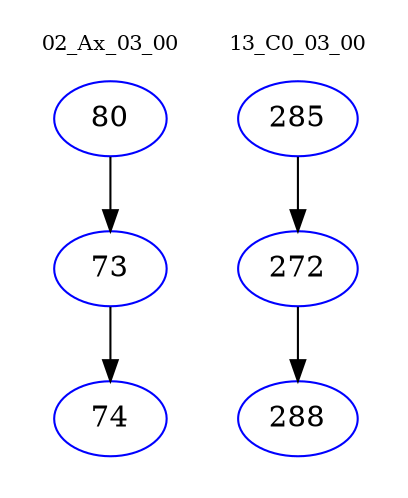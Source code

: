 digraph{
subgraph cluster_0 {
color = white
label = "02_Ax_03_00";
fontsize=10;
T0_80 [label="80", color="blue"]
T0_80 -> T0_73 [color="black"]
T0_73 [label="73", color="blue"]
T0_73 -> T0_74 [color="black"]
T0_74 [label="74", color="blue"]
}
subgraph cluster_1 {
color = white
label = "13_C0_03_00";
fontsize=10;
T1_285 [label="285", color="blue"]
T1_285 -> T1_272 [color="black"]
T1_272 [label="272", color="blue"]
T1_272 -> T1_288 [color="black"]
T1_288 [label="288", color="blue"]
}
}
